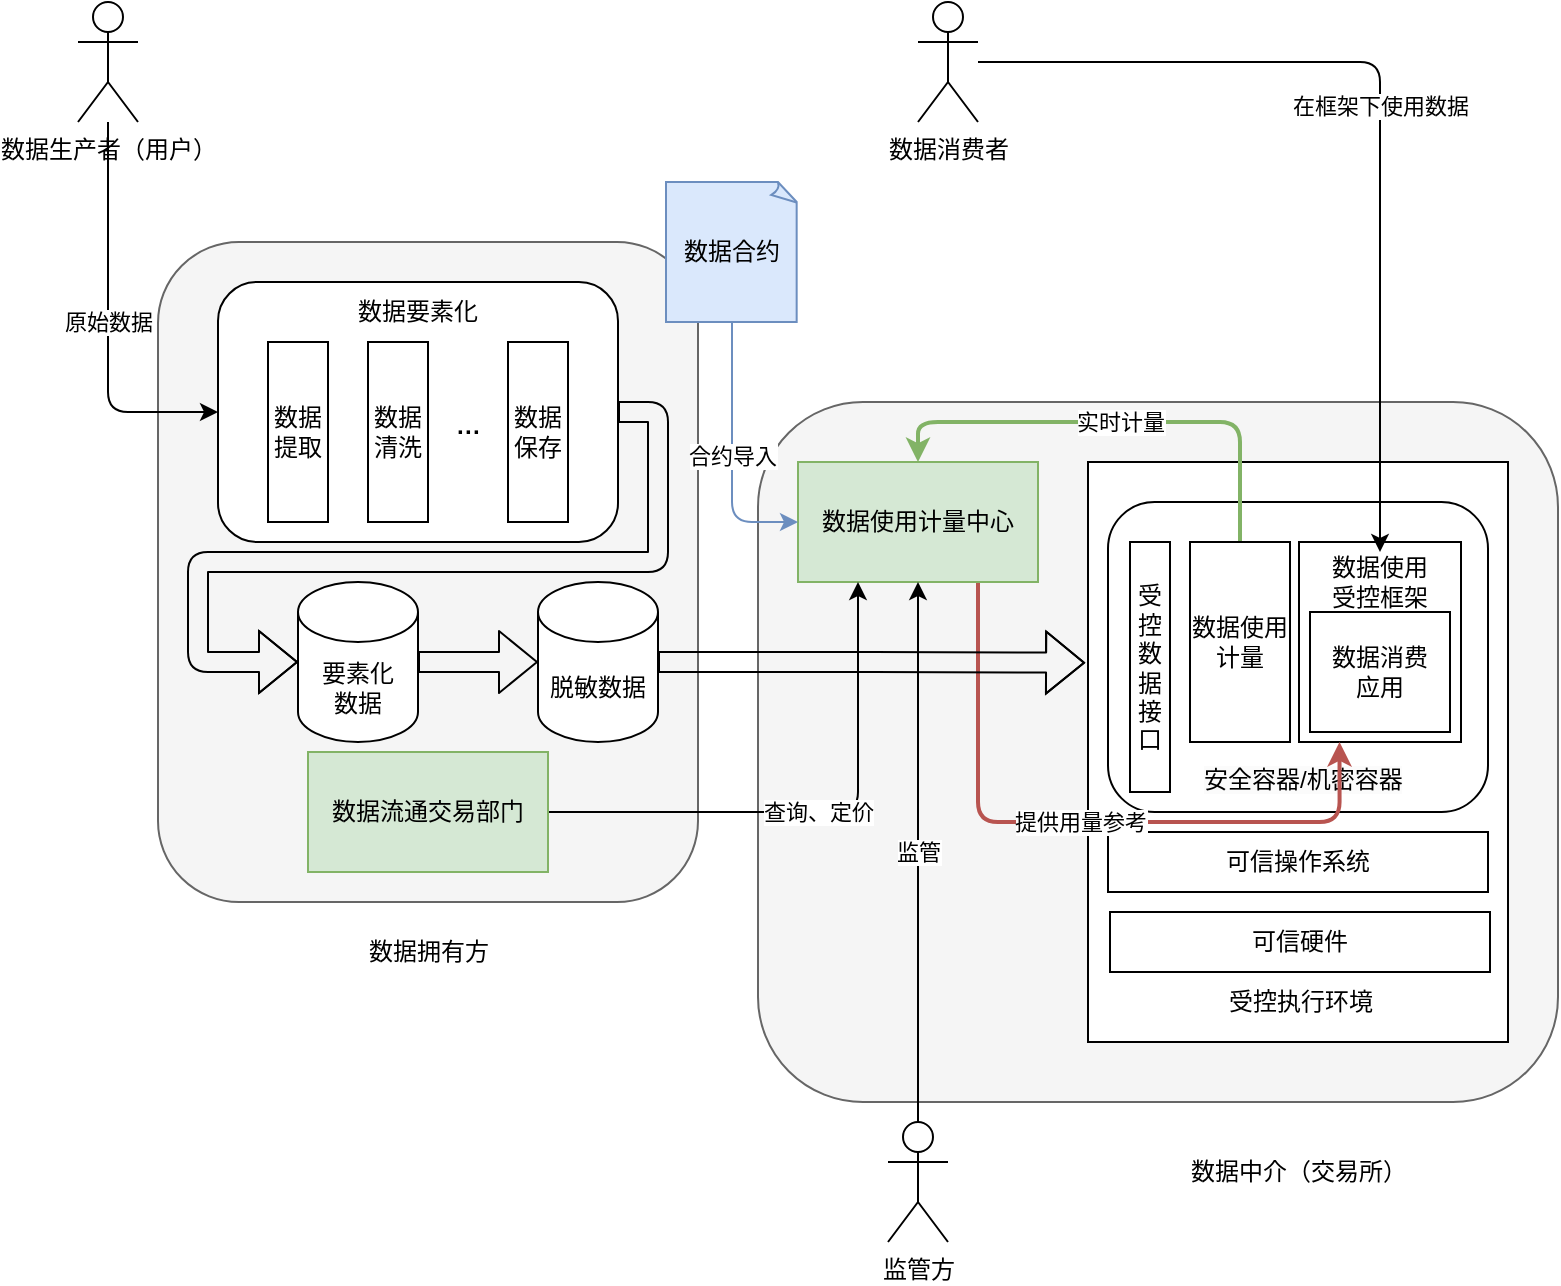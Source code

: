 <mxfile>
    <diagram id="LjtoyAoA8Us0Bmh4hqqs" name="第 1 页">
        <mxGraphModel dx="866" dy="2068" grid="1" gridSize="10" guides="1" tooltips="1" connect="1" arrows="1" fold="1" page="1" pageScale="1" pageWidth="827" pageHeight="1169" math="0" shadow="0">
            <root>
                <mxCell id="0"/>
                <mxCell id="1" parent="0"/>
                <mxCell id="11" value="" style="rounded=1;whiteSpace=wrap;html=1;fillColor=#f5f5f5;fontColor=#333333;strokeColor=#666666;" vertex="1" parent="1">
                    <mxGeometry x="80" y="60" width="270" height="330" as="geometry"/>
                </mxCell>
                <mxCell id="18" value="" style="rounded=1;whiteSpace=wrap;html=1;" vertex="1" parent="1">
                    <mxGeometry x="110" y="80" width="200" height="130" as="geometry"/>
                </mxCell>
                <mxCell id="4" value="数据拥有方" style="text;html=1;align=center;verticalAlign=middle;resizable=0;points=[];autosize=1;strokeColor=none;fillColor=none;" parent="1" vertex="1">
                    <mxGeometry x="175" y="400" width="80" height="30" as="geometry"/>
                </mxCell>
                <mxCell id="10" value="" style="edgeStyle=none;html=1;shape=flexArrow;" parent="1" source="8" target="9" edge="1">
                    <mxGeometry relative="1" as="geometry"/>
                </mxCell>
                <mxCell id="8" value="要素化&lt;br&gt;数据" style="shape=cylinder3;whiteSpace=wrap;html=1;boundedLbl=1;backgroundOutline=1;size=15;" parent="1" vertex="1">
                    <mxGeometry x="150" y="230" width="60" height="80" as="geometry"/>
                </mxCell>
                <mxCell id="9" value="脱敏数据" style="shape=cylinder3;whiteSpace=wrap;html=1;boundedLbl=1;backgroundOutline=1;size=15;" parent="1" vertex="1">
                    <mxGeometry x="270" y="230" width="60" height="80" as="geometry"/>
                </mxCell>
                <mxCell id="12" value="数据提取" style="rounded=0;whiteSpace=wrap;html=1;" vertex="1" parent="1">
                    <mxGeometry x="135" y="110" width="30" height="90" as="geometry"/>
                </mxCell>
                <mxCell id="13" value="数据清洗" style="rounded=0;whiteSpace=wrap;html=1;" vertex="1" parent="1">
                    <mxGeometry x="185" y="110" width="30" height="90" as="geometry"/>
                </mxCell>
                <mxCell id="14" value="数据保存" style="rounded=0;whiteSpace=wrap;html=1;" vertex="1" parent="1">
                    <mxGeometry x="255" y="110" width="30" height="90" as="geometry"/>
                </mxCell>
                <mxCell id="15" value="···" style="text;html=1;align=center;verticalAlign=middle;resizable=0;points=[];autosize=1;strokeColor=none;fillColor=none;fontStyle=1" vertex="1" parent="1">
                    <mxGeometry x="215" y="140" width="40" height="30" as="geometry"/>
                </mxCell>
                <mxCell id="20" value="数据要素化" style="text;html=1;strokeColor=none;fillColor=none;align=center;verticalAlign=middle;whiteSpace=wrap;rounded=0;" vertex="1" parent="1">
                    <mxGeometry x="175" y="80" width="70" height="30" as="geometry"/>
                </mxCell>
                <mxCell id="24" value="数据中介（交易所）" style="text;html=1;align=center;verticalAlign=middle;resizable=0;points=[];autosize=1;strokeColor=none;fillColor=none;" vertex="1" parent="1">
                    <mxGeometry x="585" y="510" width="130" height="30" as="geometry"/>
                </mxCell>
                <mxCell id="25" value="" style="rounded=1;whiteSpace=wrap;html=1;fillColor=#f5f5f5;fontColor=#333333;strokeColor=#666666;" vertex="1" parent="1">
                    <mxGeometry x="380" y="140" width="400" height="350" as="geometry"/>
                </mxCell>
                <mxCell id="27" value="" style="rounded=0;whiteSpace=wrap;html=1;" vertex="1" parent="1">
                    <mxGeometry x="545" y="170" width="210" height="290" as="geometry"/>
                </mxCell>
                <mxCell id="29" value="数据消费者" style="shape=umlActor;verticalLabelPosition=bottom;verticalAlign=top;html=1;outlineConnect=0;rounded=1;" vertex="1" parent="1">
                    <mxGeometry x="460" y="-60" width="30" height="60" as="geometry"/>
                </mxCell>
                <mxCell id="32" value="原始数据" style="edgeStyle=none;html=1;entryX=0;entryY=0.5;entryDx=0;entryDy=0;" edge="1" parent="1" source="31" target="18">
                    <mxGeometry relative="1" as="geometry">
                        <Array as="points">
                            <mxPoint x="55" y="145"/>
                        </Array>
                    </mxGeometry>
                </mxCell>
                <mxCell id="31" value="数据生产者（用户）" style="shape=umlActor;verticalLabelPosition=bottom;verticalAlign=top;html=1;outlineConnect=0;rounded=1;" vertex="1" parent="1">
                    <mxGeometry x="40" y="-60" width="30" height="60" as="geometry"/>
                </mxCell>
                <mxCell id="34" value="" style="shape=flexArrow;endArrow=classic;html=1;exitX=1;exitY=0.5;exitDx=0;exitDy=0;entryX=0;entryY=0.5;entryDx=0;entryDy=0;entryPerimeter=0;edgeStyle=orthogonalEdgeStyle;" edge="1" parent="1" source="18" target="8">
                    <mxGeometry width="50" height="50" relative="1" as="geometry">
                        <mxPoint x="300" y="340" as="sourcePoint"/>
                        <mxPoint x="350" y="290" as="targetPoint"/>
                        <Array as="points">
                            <mxPoint x="330" y="145"/>
                            <mxPoint x="330" y="220"/>
                            <mxPoint x="100" y="220"/>
                            <mxPoint x="100" y="270"/>
                        </Array>
                    </mxGeometry>
                </mxCell>
                <mxCell id="36" value="受控执行环境" style="text;html=1;align=center;verticalAlign=middle;resizable=0;points=[];autosize=1;strokeColor=none;fillColor=none;" vertex="1" parent="1">
                    <mxGeometry x="601" y="425" width="100" height="30" as="geometry"/>
                </mxCell>
                <mxCell id="37" value="可信硬件" style="rounded=0;whiteSpace=wrap;html=1;" vertex="1" parent="1">
                    <mxGeometry x="556" y="395" width="190" height="30" as="geometry"/>
                </mxCell>
                <mxCell id="38" value="可信操作系统" style="rounded=0;whiteSpace=wrap;html=1;" vertex="1" parent="1">
                    <mxGeometry x="555" y="355" width="190" height="30" as="geometry"/>
                </mxCell>
                <mxCell id="39" value="" style="rounded=1;whiteSpace=wrap;html=1;" vertex="1" parent="1">
                    <mxGeometry x="555" y="190" width="190" height="155" as="geometry"/>
                </mxCell>
                <mxCell id="41" value="&lt;span style=&quot;color: rgb(0, 0, 0); font-family: Helvetica; font-size: 12px; font-style: normal; font-variant-ligatures: normal; font-variant-caps: normal; font-weight: 400; letter-spacing: normal; orphans: 2; text-align: center; text-indent: 0px; text-transform: none; widows: 2; word-spacing: 0px; -webkit-text-stroke-width: 0px; background-color: rgb(251, 251, 251); text-decoration-thickness: initial; text-decoration-style: initial; text-decoration-color: initial; float: none; display: inline !important;&quot;&gt;安全容器/机密容器&lt;/span&gt;" style="text;whiteSpace=wrap;html=1;" vertex="1" parent="1">
                    <mxGeometry x="601" y="315" width="110" height="30" as="geometry"/>
                </mxCell>
                <mxCell id="42" value="受控数据接口" style="rounded=0;whiteSpace=wrap;html=1;" vertex="1" parent="1">
                    <mxGeometry x="566" y="210" width="20" height="125" as="geometry"/>
                </mxCell>
                <mxCell id="52" value="实时计量" style="edgeStyle=orthogonalEdgeStyle;html=1;exitX=0.5;exitY=0;exitDx=0;exitDy=0;entryX=0.5;entryY=0;entryDx=0;entryDy=0;fillColor=#d5e8d4;strokeColor=#82b366;strokeWidth=2;" edge="1" parent="1" source="45" target="51">
                    <mxGeometry relative="1" as="geometry">
                        <mxPoint x="556" y="455" as="targetPoint"/>
                        <Array as="points">
                            <mxPoint x="621" y="150"/>
                            <mxPoint x="460" y="150"/>
                        </Array>
                    </mxGeometry>
                </mxCell>
                <mxCell id="45" value="数据使用计量" style="rounded=0;whiteSpace=wrap;html=1;" vertex="1" parent="1">
                    <mxGeometry x="596" y="210" width="50" height="100" as="geometry"/>
                </mxCell>
                <mxCell id="48" value="" style="rounded=0;whiteSpace=wrap;html=1;" vertex="1" parent="1">
                    <mxGeometry x="650.5" y="210" width="81" height="100" as="geometry"/>
                </mxCell>
                <mxCell id="40" value="数据消费&lt;br&gt;应用" style="rounded=0;whiteSpace=wrap;html=1;" vertex="1" parent="1">
                    <mxGeometry x="656" y="245" width="70" height="60" as="geometry"/>
                </mxCell>
                <mxCell id="49" value="数据使用受控框架" style="text;html=1;strokeColor=none;fillColor=none;align=center;verticalAlign=middle;whiteSpace=wrap;rounded=0;" vertex="1" parent="1">
                    <mxGeometry x="661" y="215" width="60" height="30" as="geometry"/>
                </mxCell>
                <mxCell id="50" value="在框架下使用数据" style="edgeStyle=orthogonalEdgeStyle;html=1;entryX=0.5;entryY=0;entryDx=0;entryDy=0;" edge="1" parent="1" source="29" target="49">
                    <mxGeometry relative="1" as="geometry"/>
                </mxCell>
                <mxCell id="56" value="提供用量参考" style="edgeStyle=orthogonalEdgeStyle;html=1;exitX=0.75;exitY=1;exitDx=0;exitDy=0;entryX=0.25;entryY=1;entryDx=0;entryDy=0;strokeWidth=2;fillColor=#f8cecc;strokeColor=#b85450;" edge="1" parent="1" source="51" target="48">
                    <mxGeometry relative="1" as="geometry">
                        <Array as="points">
                            <mxPoint x="490" y="350"/>
                            <mxPoint x="671" y="350"/>
                        </Array>
                    </mxGeometry>
                </mxCell>
                <mxCell id="51" value="数据使用计量中心" style="rounded=0;whiteSpace=wrap;html=1;fillColor=#d5e8d4;strokeColor=#82b366;" vertex="1" parent="1">
                    <mxGeometry x="400" y="170" width="120" height="60" as="geometry"/>
                </mxCell>
                <mxCell id="53" style="edgeStyle=orthogonalEdgeStyle;html=1;exitX=1;exitY=0.5;exitDx=0;exitDy=0;exitPerimeter=0;entryX=-0.007;entryY=0.346;entryDx=0;entryDy=0;entryPerimeter=0;strokeWidth=1;shape=flexArrow;" edge="1" parent="1" source="9" target="27">
                    <mxGeometry relative="1" as="geometry"/>
                </mxCell>
                <mxCell id="58" value="合约导入" style="edgeStyle=orthogonalEdgeStyle;html=1;exitX=0.5;exitY=1;exitDx=0;exitDy=0;exitPerimeter=0;entryX=0;entryY=0.5;entryDx=0;entryDy=0;strokeWidth=1;fillColor=#dae8fc;strokeColor=#6c8ebf;" edge="1" parent="1" source="57" target="51">
                    <mxGeometry relative="1" as="geometry"/>
                </mxCell>
                <mxCell id="57" value="数据合约" style="whiteSpace=wrap;html=1;shape=mxgraph.basic.document;rounded=1;fillColor=#dae8fc;strokeColor=#6c8ebf;" vertex="1" parent="1">
                    <mxGeometry x="334" y="30" width="66" height="70" as="geometry"/>
                </mxCell>
                <mxCell id="61" value="查询、定价" style="edgeStyle=orthogonalEdgeStyle;html=1;exitX=1;exitY=0.5;exitDx=0;exitDy=0;entryX=0.25;entryY=1;entryDx=0;entryDy=0;strokeWidth=1;" edge="1" parent="1" source="60" target="51">
                    <mxGeometry relative="1" as="geometry"/>
                </mxCell>
                <mxCell id="60" value="数据流通交易部门" style="rounded=0;whiteSpace=wrap;html=1;fillColor=#d5e8d4;strokeColor=#82b366;" vertex="1" parent="1">
                    <mxGeometry x="155" y="315" width="120" height="60" as="geometry"/>
                </mxCell>
                <mxCell id="63" value="监管" style="edgeStyle=orthogonalEdgeStyle;html=1;exitX=0.5;exitY=0;exitDx=0;exitDy=0;exitPerimeter=0;strokeWidth=1;" edge="1" parent="1" source="62" target="51">
                    <mxGeometry relative="1" as="geometry"/>
                </mxCell>
                <mxCell id="62" value="监管方" style="shape=umlActor;verticalLabelPosition=bottom;verticalAlign=top;html=1;outlineConnect=0;rounded=1;" vertex="1" parent="1">
                    <mxGeometry x="445" y="500" width="30" height="60" as="geometry"/>
                </mxCell>
            </root>
        </mxGraphModel>
    </diagram>
</mxfile>